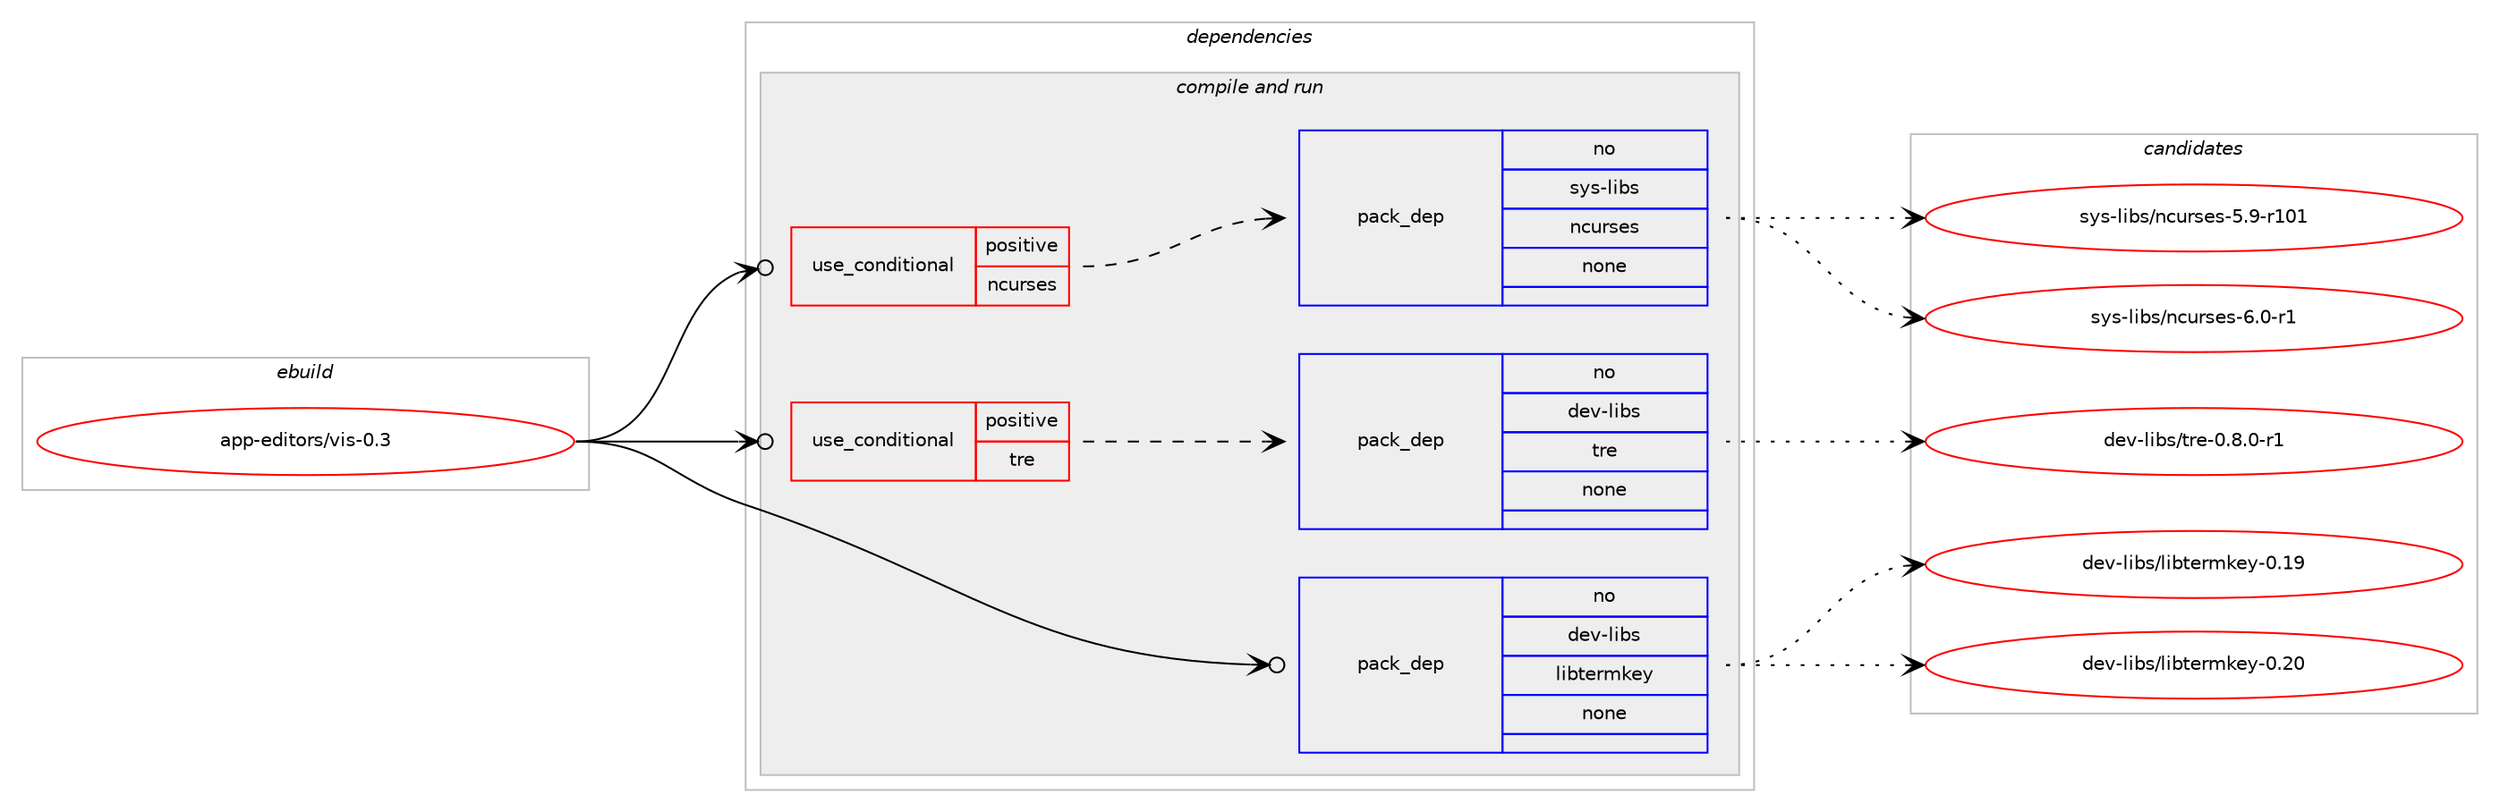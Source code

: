 digraph prolog {

# *************
# Graph options
# *************

newrank=true;
concentrate=true;
compound=true;
graph [rankdir=LR,fontname=Helvetica,fontsize=10,ranksep=1.5];#, ranksep=2.5, nodesep=0.2];
edge  [arrowhead=vee];
node  [fontname=Helvetica,fontsize=10];

# **********
# The ebuild
# **********

subgraph cluster_leftcol {
color=gray;
rank=same;
label=<<i>ebuild</i>>;
id [label="app-editors/vis-0.3", color=red, width=4, href="../app-editors/vis-0.3.svg"];
}

# ****************
# The dependencies
# ****************

subgraph cluster_midcol {
color=gray;
label=<<i>dependencies</i>>;
subgraph cluster_compile {
fillcolor="#eeeeee";
style=filled;
label=<<i>compile</i>>;
}
subgraph cluster_compileandrun {
fillcolor="#eeeeee";
style=filled;
label=<<i>compile and run</i>>;
subgraph cond4799 {
dependency19199 [label=<<TABLE BORDER="0" CELLBORDER="1" CELLSPACING="0" CELLPADDING="4"><TR><TD ROWSPAN="3" CELLPADDING="10">use_conditional</TD></TR><TR><TD>positive</TD></TR><TR><TD>ncurses</TD></TR></TABLE>>, shape=none, color=red];
subgraph pack14006 {
dependency19200 [label=<<TABLE BORDER="0" CELLBORDER="1" CELLSPACING="0" CELLPADDING="4" WIDTH="220"><TR><TD ROWSPAN="6" CELLPADDING="30">pack_dep</TD></TR><TR><TD WIDTH="110">no</TD></TR><TR><TD>sys-libs</TD></TR><TR><TD>ncurses</TD></TR><TR><TD>none</TD></TR><TR><TD></TD></TR></TABLE>>, shape=none, color=blue];
}
dependency19199:e -> dependency19200:w [weight=20,style="dashed",arrowhead="vee"];
}
id:e -> dependency19199:w [weight=20,style="solid",arrowhead="odotvee"];
subgraph cond4800 {
dependency19201 [label=<<TABLE BORDER="0" CELLBORDER="1" CELLSPACING="0" CELLPADDING="4"><TR><TD ROWSPAN="3" CELLPADDING="10">use_conditional</TD></TR><TR><TD>positive</TD></TR><TR><TD>tre</TD></TR></TABLE>>, shape=none, color=red];
subgraph pack14007 {
dependency19202 [label=<<TABLE BORDER="0" CELLBORDER="1" CELLSPACING="0" CELLPADDING="4" WIDTH="220"><TR><TD ROWSPAN="6" CELLPADDING="30">pack_dep</TD></TR><TR><TD WIDTH="110">no</TD></TR><TR><TD>dev-libs</TD></TR><TR><TD>tre</TD></TR><TR><TD>none</TD></TR><TR><TD></TD></TR></TABLE>>, shape=none, color=blue];
}
dependency19201:e -> dependency19202:w [weight=20,style="dashed",arrowhead="vee"];
}
id:e -> dependency19201:w [weight=20,style="solid",arrowhead="odotvee"];
subgraph pack14008 {
dependency19203 [label=<<TABLE BORDER="0" CELLBORDER="1" CELLSPACING="0" CELLPADDING="4" WIDTH="220"><TR><TD ROWSPAN="6" CELLPADDING="30">pack_dep</TD></TR><TR><TD WIDTH="110">no</TD></TR><TR><TD>dev-libs</TD></TR><TR><TD>libtermkey</TD></TR><TR><TD>none</TD></TR><TR><TD></TD></TR></TABLE>>, shape=none, color=blue];
}
id:e -> dependency19203:w [weight=20,style="solid",arrowhead="odotvee"];
}
subgraph cluster_run {
fillcolor="#eeeeee";
style=filled;
label=<<i>run</i>>;
}
}

# **************
# The candidates
# **************

subgraph cluster_choices {
rank=same;
color=gray;
label=<<i>candidates</i>>;

subgraph choice14006 {
color=black;
nodesep=1;
choice115121115451081059811547110991171141151011154553465745114494849 [label="sys-libs/ncurses-5.9-r101", color=red, width=4,href="../sys-libs/ncurses-5.9-r101.svg"];
choice11512111545108105981154711099117114115101115455446484511449 [label="sys-libs/ncurses-6.0-r1", color=red, width=4,href="../sys-libs/ncurses-6.0-r1.svg"];
dependency19200:e -> choice115121115451081059811547110991171141151011154553465745114494849:w [style=dotted,weight="100"];
dependency19200:e -> choice11512111545108105981154711099117114115101115455446484511449:w [style=dotted,weight="100"];
}
subgraph choice14007 {
color=black;
nodesep=1;
choice1001011184510810598115471161141014548465646484511449 [label="dev-libs/tre-0.8.0-r1", color=red, width=4,href="../dev-libs/tre-0.8.0-r1.svg"];
dependency19202:e -> choice1001011184510810598115471161141014548465646484511449:w [style=dotted,weight="100"];
}
subgraph choice14008 {
color=black;
nodesep=1;
choice100101118451081059811547108105981161011141091071011214548464957 [label="dev-libs/libtermkey-0.19", color=red, width=4,href="../dev-libs/libtermkey-0.19.svg"];
choice100101118451081059811547108105981161011141091071011214548465048 [label="dev-libs/libtermkey-0.20", color=red, width=4,href="../dev-libs/libtermkey-0.20.svg"];
dependency19203:e -> choice100101118451081059811547108105981161011141091071011214548464957:w [style=dotted,weight="100"];
dependency19203:e -> choice100101118451081059811547108105981161011141091071011214548465048:w [style=dotted,weight="100"];
}
}

}
